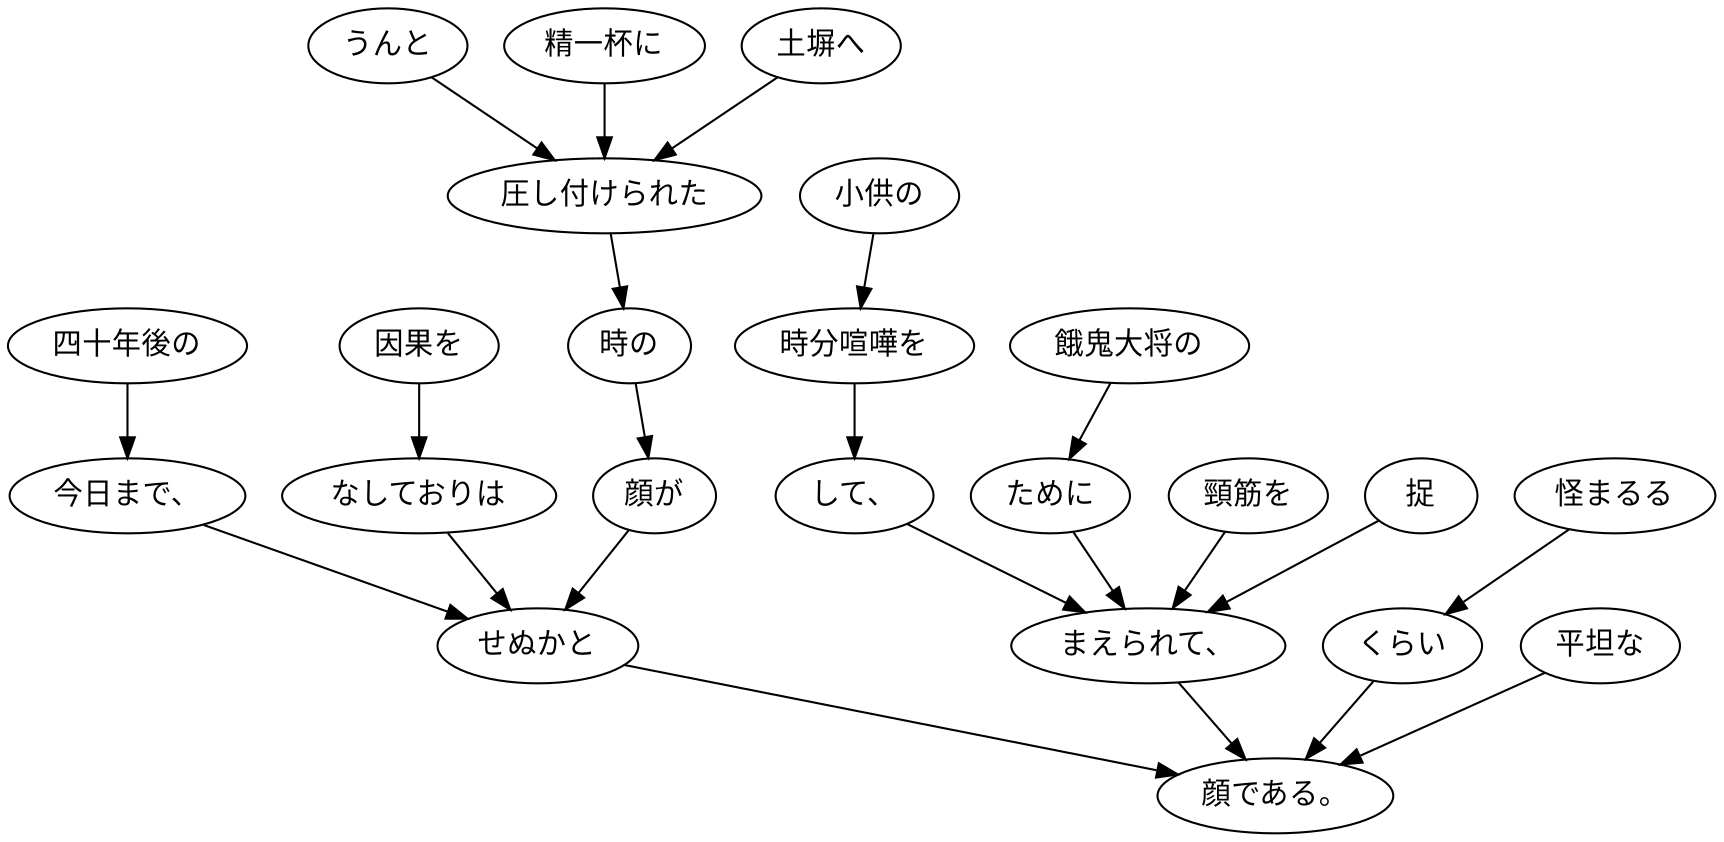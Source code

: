 digraph graph2078 {
	node0 [label="小供の"];
	node1 [label="時分喧嘩を"];
	node2 [label="して、"];
	node3 [label="餓鬼大将の"];
	node4 [label="ために"];
	node5 [label="頸筋を"];
	node6 [label="捉"];
	node7 [label="まえられて、"];
	node8 [label="うんと"];
	node9 [label="精一杯に"];
	node10 [label="土塀へ"];
	node11 [label="圧し付けられた"];
	node12 [label="時の"];
	node13 [label="顔が"];
	node14 [label="四十年後の"];
	node15 [label="今日まで、"];
	node16 [label="因果を"];
	node17 [label="なしておりは"];
	node18 [label="せぬかと"];
	node19 [label="怪まるる"];
	node20 [label="くらい"];
	node21 [label="平坦な"];
	node22 [label="顔である。"];
	node0 -> node1;
	node1 -> node2;
	node2 -> node7;
	node3 -> node4;
	node4 -> node7;
	node5 -> node7;
	node6 -> node7;
	node7 -> node22;
	node8 -> node11;
	node9 -> node11;
	node10 -> node11;
	node11 -> node12;
	node12 -> node13;
	node13 -> node18;
	node14 -> node15;
	node15 -> node18;
	node16 -> node17;
	node17 -> node18;
	node18 -> node22;
	node19 -> node20;
	node20 -> node22;
	node21 -> node22;
}
